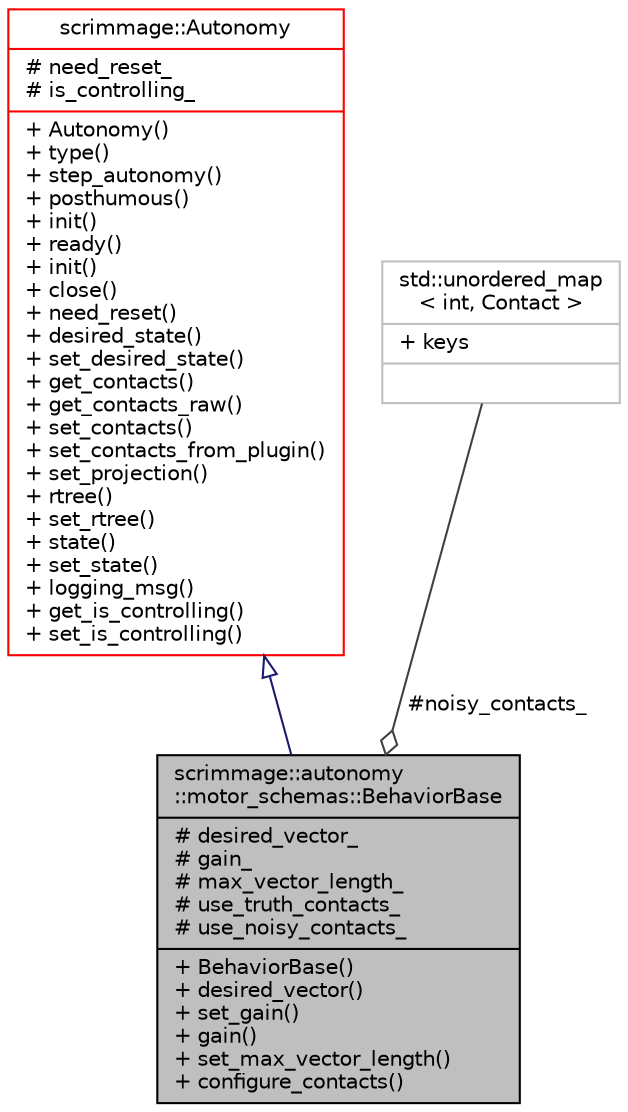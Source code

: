 digraph "scrimmage::autonomy::motor_schemas::BehaviorBase"
{
 // LATEX_PDF_SIZE
  edge [fontname="Helvetica",fontsize="10",labelfontname="Helvetica",labelfontsize="10"];
  node [fontname="Helvetica",fontsize="10",shape=record];
  Node1 [label="{scrimmage::autonomy\l::motor_schemas::BehaviorBase\n|# desired_vector_\l# gain_\l# max_vector_length_\l# use_truth_contacts_\l# use_noisy_contacts_\l|+ BehaviorBase()\l+ desired_vector()\l+ set_gain()\l+ gain()\l+ set_max_vector_length()\l+ configure_contacts()\l}",height=0.2,width=0.4,color="black", fillcolor="grey75", style="filled", fontcolor="black",tooltip=" "];
  Node2 -> Node1 [dir="back",color="midnightblue",fontsize="10",style="solid",arrowtail="onormal",fontname="Helvetica"];
  Node2 [label="{scrimmage::Autonomy\n|# need_reset_\l# is_controlling_\l|+ Autonomy()\l+ type()\l+ step_autonomy()\l+ posthumous()\l+ init()\l+ ready()\l+ init()\l+ close()\l+ need_reset()\l+ desired_state()\l+ set_desired_state()\l+ get_contacts()\l+ get_contacts_raw()\l+ set_contacts()\l+ set_contacts_from_plugin()\l+ set_projection()\l+ rtree()\l+ set_rtree()\l+ state()\l+ set_state()\l+ logging_msg()\l+ get_is_controlling()\l+ set_is_controlling()\l}",height=0.2,width=0.4,color="red", fillcolor="white", style="filled",URL="$classscrimmage_1_1Autonomy.html",tooltip=" "];
  Node86 -> Node1 [color="grey25",fontsize="10",style="solid",label=" #noisy_contacts_" ,arrowhead="odiamond",fontname="Helvetica"];
  Node86 [label="{std::unordered_map\l\< int, Contact \>\n|+ keys\l|}",height=0.2,width=0.4,color="grey75", fillcolor="white", style="filled",tooltip=" "];
}
